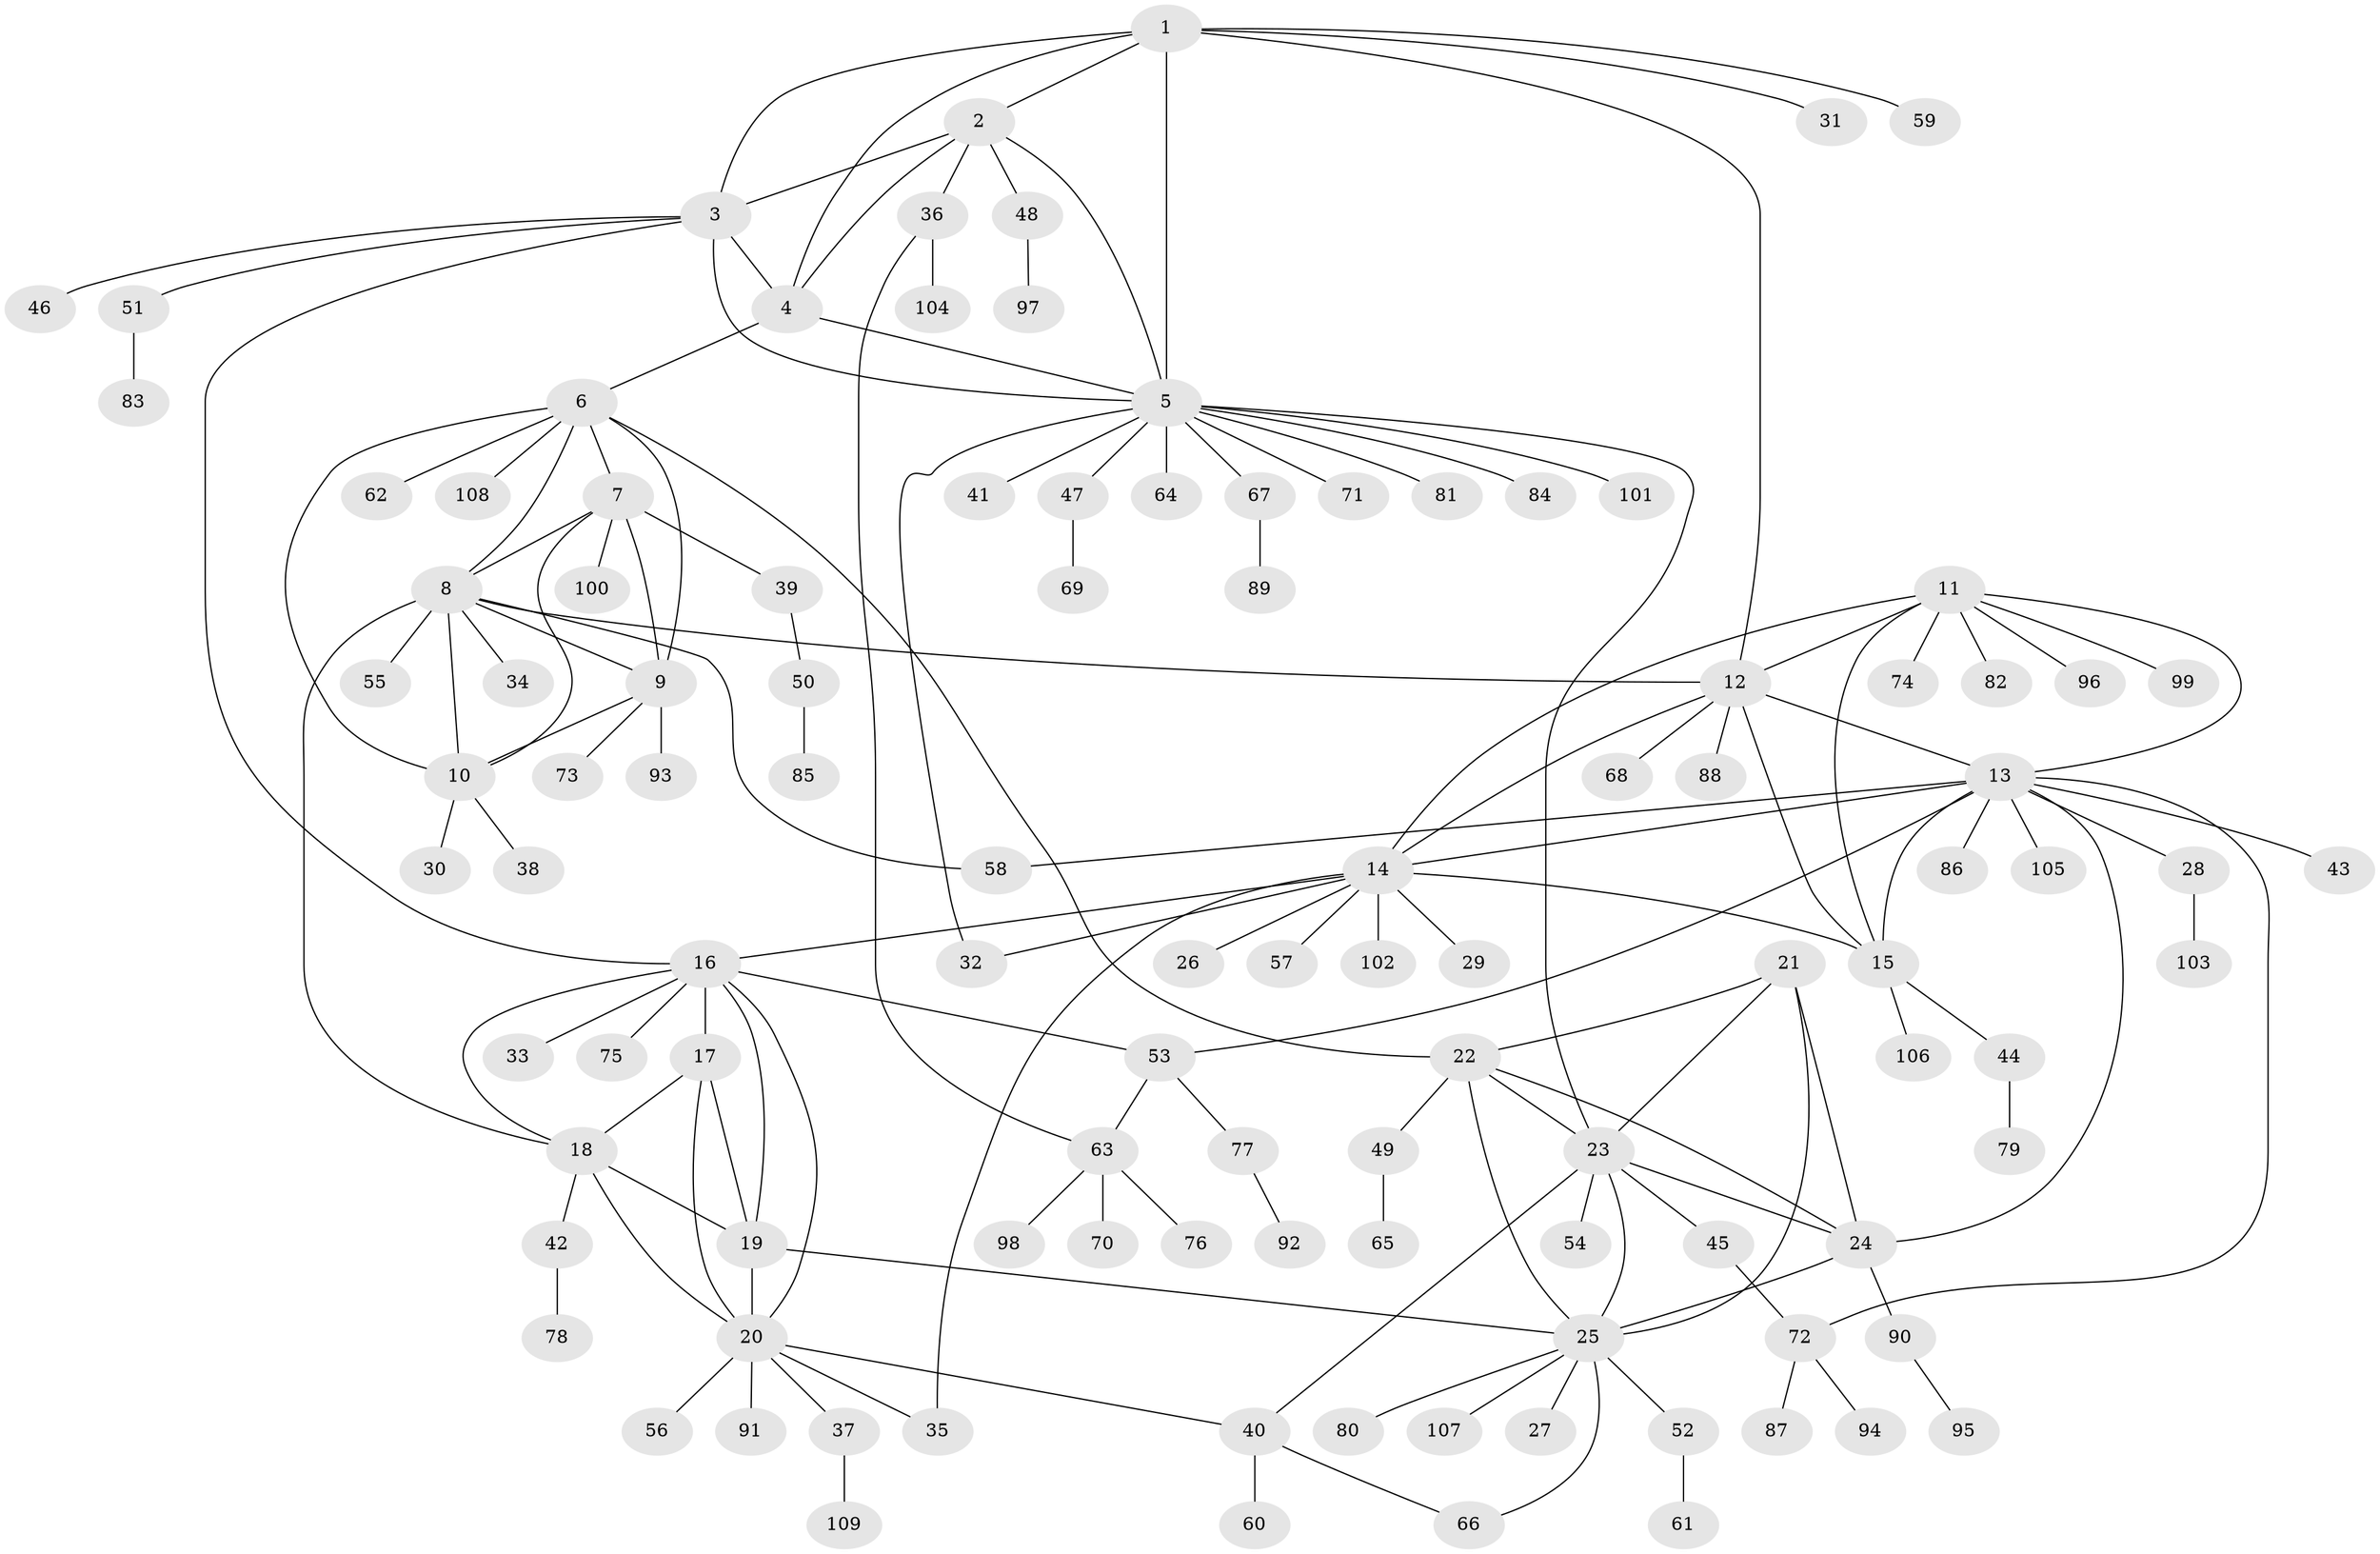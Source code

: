 // coarse degree distribution, {5: 0.21818181818181817, 6: 0.03636363636363636, 7: 0.09090909090909091, 11: 0.01818181818181818, 1: 0.43636363636363634, 2: 0.12727272727272726, 3: 0.03636363636363636, 4: 0.03636363636363636}
// Generated by graph-tools (version 1.1) at 2025/52/03/04/25 22:52:28]
// undirected, 109 vertices, 152 edges
graph export_dot {
  node [color=gray90,style=filled];
  1;
  2;
  3;
  4;
  5;
  6;
  7;
  8;
  9;
  10;
  11;
  12;
  13;
  14;
  15;
  16;
  17;
  18;
  19;
  20;
  21;
  22;
  23;
  24;
  25;
  26;
  27;
  28;
  29;
  30;
  31;
  32;
  33;
  34;
  35;
  36;
  37;
  38;
  39;
  40;
  41;
  42;
  43;
  44;
  45;
  46;
  47;
  48;
  49;
  50;
  51;
  52;
  53;
  54;
  55;
  56;
  57;
  58;
  59;
  60;
  61;
  62;
  63;
  64;
  65;
  66;
  67;
  68;
  69;
  70;
  71;
  72;
  73;
  74;
  75;
  76;
  77;
  78;
  79;
  80;
  81;
  82;
  83;
  84;
  85;
  86;
  87;
  88;
  89;
  90;
  91;
  92;
  93;
  94;
  95;
  96;
  97;
  98;
  99;
  100;
  101;
  102;
  103;
  104;
  105;
  106;
  107;
  108;
  109;
  1 -- 2;
  1 -- 3;
  1 -- 4;
  1 -- 5;
  1 -- 12;
  1 -- 31;
  1 -- 59;
  2 -- 3;
  2 -- 4;
  2 -- 5;
  2 -- 36;
  2 -- 48;
  3 -- 4;
  3 -- 5;
  3 -- 16;
  3 -- 46;
  3 -- 51;
  4 -- 5;
  4 -- 6;
  5 -- 23;
  5 -- 32;
  5 -- 41;
  5 -- 47;
  5 -- 64;
  5 -- 67;
  5 -- 71;
  5 -- 81;
  5 -- 84;
  5 -- 101;
  6 -- 7;
  6 -- 8;
  6 -- 9;
  6 -- 10;
  6 -- 22;
  6 -- 62;
  6 -- 108;
  7 -- 8;
  7 -- 9;
  7 -- 10;
  7 -- 39;
  7 -- 100;
  8 -- 9;
  8 -- 10;
  8 -- 12;
  8 -- 18;
  8 -- 34;
  8 -- 55;
  8 -- 58;
  9 -- 10;
  9 -- 73;
  9 -- 93;
  10 -- 30;
  10 -- 38;
  11 -- 12;
  11 -- 13;
  11 -- 14;
  11 -- 15;
  11 -- 74;
  11 -- 82;
  11 -- 96;
  11 -- 99;
  12 -- 13;
  12 -- 14;
  12 -- 15;
  12 -- 68;
  12 -- 88;
  13 -- 14;
  13 -- 15;
  13 -- 24;
  13 -- 28;
  13 -- 43;
  13 -- 53;
  13 -- 58;
  13 -- 72;
  13 -- 86;
  13 -- 105;
  14 -- 15;
  14 -- 16;
  14 -- 26;
  14 -- 29;
  14 -- 32;
  14 -- 35;
  14 -- 57;
  14 -- 102;
  15 -- 44;
  15 -- 106;
  16 -- 17;
  16 -- 18;
  16 -- 19;
  16 -- 20;
  16 -- 33;
  16 -- 53;
  16 -- 75;
  17 -- 18;
  17 -- 19;
  17 -- 20;
  18 -- 19;
  18 -- 20;
  18 -- 42;
  19 -- 20;
  19 -- 25;
  20 -- 35;
  20 -- 37;
  20 -- 40;
  20 -- 56;
  20 -- 91;
  21 -- 22;
  21 -- 23;
  21 -- 24;
  21 -- 25;
  22 -- 23;
  22 -- 24;
  22 -- 25;
  22 -- 49;
  23 -- 24;
  23 -- 25;
  23 -- 40;
  23 -- 45;
  23 -- 54;
  24 -- 25;
  24 -- 90;
  25 -- 27;
  25 -- 52;
  25 -- 66;
  25 -- 80;
  25 -- 107;
  28 -- 103;
  36 -- 63;
  36 -- 104;
  37 -- 109;
  39 -- 50;
  40 -- 60;
  40 -- 66;
  42 -- 78;
  44 -- 79;
  45 -- 72;
  47 -- 69;
  48 -- 97;
  49 -- 65;
  50 -- 85;
  51 -- 83;
  52 -- 61;
  53 -- 63;
  53 -- 77;
  63 -- 70;
  63 -- 76;
  63 -- 98;
  67 -- 89;
  72 -- 87;
  72 -- 94;
  77 -- 92;
  90 -- 95;
}
